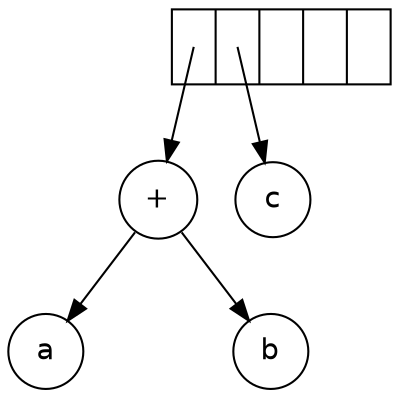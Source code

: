 digraph G {
	node [fontname="Helvetica",shape=circle];

	stack [shape=record,label="<0>|<1>|<2>|<3>|<4>"];
	plus1 [label="+"];
	hidden1 [label="",style=invis];

	stack:0:c -> plus1 [tailclip=false];
	stack:1:c -> c [tailclip=false];

	plus1 -> a;
	plus1 -> hidden1 [style=invis];
	plus1 -> b;
	{rank=same a -> hidden1 -> b [style=invis]};
}

